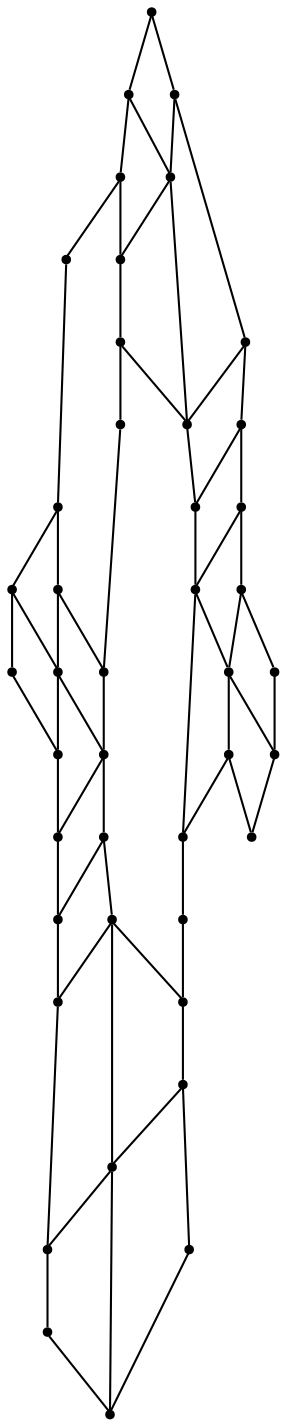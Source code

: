 graph {
  node [shape=point,comment="{\"directed\":false,\"doi\":\"10.1007/11618058_3\",\"figure\":\"4 (11)\"}"]

  v0 [pos="1223.4317405523257,1841.6928853175443"]
  v1 [pos="1218.3349609375,1855.1844840825997"]
  v2 [pos="1210.3585029069768,1831.05954384619"]
  v3 [pos="1206.1618413880815,1880.6094413579904"]
  v4 [pos="1207.845516896802,1844.4886133652333"]
  v5 [pos="1183.240911155523,1811.1720329107245"]
  v6 [pos="1204.528211300872,1866.317805208902"]
  v7 [pos="1181.89070221657,1827.9386446457509"]
  v8 [pos="1183.6743413880813,1873.7553522568348"]
  v9 [pos="1151.2349563953487,1926.0511324387196"]
  v10 [pos="1144.2795012718025,1781.1553563258453"]
  v11 [pos="1139.745367005814,1786.9469568710927"]
  v12 [pos="1109.3105014534883,1971.1011812668446"]
  v13 [pos="1101.479887354651,1755.705317415933"]
  v14 [pos="1085.235188045058,1761.405269859374"]
  v15 [pos="1121.8419831031974,1990.988723991454"]
  v16 [pos="1100.5130632267442,2009.4261731288236"]
  v17 [pos="1107.618527434593,1993.1761031927072"]
  v18 [pos="1064.631370367006,1981.442825553954"]
  v19 [pos="1087.4314316860466,2002.122045117756"]
  v20 [pos="1071.841042877907,1738.0720064621569"]
  v21 [pos="1088.835882994186,2017.892798342447"]
  v22 [pos="1075.1333257630813,2008.0761835556627"]
  v23 [pos="1039.9601221838664,1771.6886446457506"]
  v24 [pos="1058.6469204215116,1744.1428110581041"]
  v25 [pos="1048.8076058321221,1987.1553029200834"]
  v26 [pos="1055.9672488190406,1730.092835980793"]
  v27 [pos="1013.9844499454942,1951.576193728189"]
  v28 [pos="1037.072081667878,1753.2720491867665"]
  v29 [pos="1042.623117278343,1738.8261403224274"]
  v30 [pos="1009.5919626635175,1957.4720308762196"]
  v31 [pos="1017.4059161518894,1757.926202374836"]
  v32 [pos="1001.986393986192,1812.084508496662"]
  v33 [pos="979.7239076126452,1795.08443728898"]
  v34 [pos="974.9938521984012,1905.717778760334"]
  v35 [pos="973.7686296329941,1922.8887166163724"]
  v36 [pos="973.0018282158429,1859.342790204426"]
  v37 [pos="953.785753542878,1841.209467806558"]
  v38 [pos="951.3394735646801,1884.6178934555653"]
  v39 [pos="948.9556708757267,1898.938648460448"]
  v40 [pos="954.4733852652616,1861.4011690598134"]
  v41 [pos="941.9918854469475,1870.5594942551256"]
  v42 [pos="937.0774186954942,1885.7262219569488"]

  v0 -- v1 [id="-1",pos="1223.4317405523257,1841.6928853175443 1218.3349609375,1855.1844840825997 1218.3349609375,1855.1844840825997 1218.3349609375,1855.1844840825997"]
  v42 -- v41 [id="-2",pos="937.0774186954942,1885.7262219569488 941.9918854469475,1870.5594942551256 941.9918854469475,1870.5594942551256 941.9918854469475,1870.5594942551256"]
  v42 -- v39 [id="-5",pos="937.0774186954942,1885.7262219569488 948.9556708757267,1898.938648460448 948.9556708757267,1898.938648460448 948.9556708757267,1898.938648460448"]
  v41 -- v37 [id="-8",pos="941.9918854469475,1870.5594942551256 953.785753542878,1841.209467806558 953.785753542878,1841.209467806558 953.785753542878,1841.209467806558"]
  v41 -- v38 [id="-11",pos="941.9918854469475,1870.5594942551256 951.3394735646801,1884.6178934555653 951.3394735646801,1884.6178934555653 951.3394735646801,1884.6178934555653"]
  v39 -- v38 [id="-14",pos="948.9556708757267,1898.938648460448 951.3394735646801,1884.6178934555653 951.3394735646801,1884.6178934555653 951.3394735646801,1884.6178934555653"]
  v39 -- v35 [id="-17",pos="948.9556708757267,1898.938648460448 973.7686296329941,1922.8887166163724 973.7686296329941,1922.8887166163724 973.7686296329941,1922.8887166163724"]
  v38 -- v40 [id="-21",pos="951.3394735646801,1884.6178934555653 954.4733852652616,1861.4011690598134 954.4733852652616,1861.4011690598134 954.4733852652616,1861.4011690598134"]
  v38 -- v34 [id="-25",pos="951.3394735646801,1884.6178934555653 974.9938521984012,1905.717778760334 974.9938521984012,1905.717778760334 974.9938521984012,1905.717778760334"]
  v37 -- v40 [id="-30",pos="953.785753542878,1841.209467806558 954.4733852652616,1861.4011690598134 954.4733852652616,1861.4011690598134 954.4733852652616,1861.4011690598134"]
  v37 -- v33 [id="-32",pos="953.785753542878,1841.209467806558 979.7239076126452,1795.08443728898 979.7239076126452,1795.08443728898 979.7239076126452,1795.08443728898"]
  v40 -- v36 [id="-36",pos="954.4733852652616,1861.4011690598134 973.0018282158429,1859.342790204426 973.0018282158429,1859.342790204426 973.0018282158429,1859.342790204426"]
  v36 -- v34 [id="-43",pos="973.0018282158429,1859.342790204426 974.9938521984012,1905.717778760334 974.9938521984012,1905.717778760334 974.9938521984012,1905.717778760334"]
  v36 -- v32 [id="-44",pos="973.0018282158429,1859.342790204426 1001.986393986192,1812.084508496662 1001.986393986192,1812.084508496662 1001.986393986192,1812.084508496662"]
  v35 -- v34 [id="-45",pos="973.7686296329941,1922.8887166163724 974.9938521984012,1905.717778760334 974.9938521984012,1905.717778760334 974.9938521984012,1905.717778760334"]
  v35 -- v30 [id="-53",pos="973.7686296329941,1922.8887166163724 1009.5919626635175,1957.4720308762196 1009.5919626635175,1957.4720308762196 1009.5919626635175,1957.4720308762196"]
  v34 -- v27 [id="-57",pos="974.9938521984012,1905.717778760334 1013.9844499454942,1951.576193728189 1013.9844499454942,1951.576193728189 1013.9844499454942,1951.576193728189"]
  v33 -- v31 [id="-60",pos="979.7239076126452,1795.08443728898 1017.4059161518894,1757.926202374836 1017.4059161518894,1757.926202374836 1017.4059161518894,1757.926202374836"]
  v32 -- v23 [id="-64",pos="1001.986393986192,1812.084508496662 1039.9601221838664,1771.6886446457506 1039.9601221838664,1771.6886446457506 1039.9601221838664,1771.6886446457506"]
  v30 -- v27 [id="-68",pos="1009.5919626635175,1957.4720308762196 1013.9844499454942,1951.576193728189 1013.9844499454942,1951.576193728189 1013.9844499454942,1951.576193728189"]
  v30 -- v25 [id="-71",pos="1009.5919626635175,1957.4720308762196 1048.8076058321221,1987.1553029200834 1048.8076058321221,1987.1553029200834 1048.8076058321221,1987.1553029200834"]
  v27 -- v18 [id="-77",pos="1013.9844499454942,1951.576193728189 1064.631370367006,1981.442825553954 1064.631370367006,1981.442825553954 1064.631370367006,1981.442825553954"]
  v31 -- v29 [id="-80",pos="1017.4059161518894,1757.926202374836 1042.623117278343,1738.8261403224274 1042.623117278343,1738.8261403224274 1042.623117278343,1738.8261403224274"]
  v31 -- v28 [id="-82",pos="1017.4059161518894,1757.926202374836 1037.072081667878,1753.2720491867665 1037.072081667878,1753.2720491867665 1037.072081667878,1753.2720491867665"]
  v28 -- v23 [id="-87",pos="1037.072081667878,1753.2720491867665 1039.9601221838664,1771.6886446457506 1039.9601221838664,1771.6886446457506 1039.9601221838664,1771.6886446457506"]
  v28 -- v24 [id="-88",pos="1037.072081667878,1753.2720491867665 1058.6469204215116,1744.1428110581041 1058.6469204215116,1744.1428110581041 1058.6469204215116,1744.1428110581041"]
  v23 -- v14 [id="-95",pos="1039.9601221838664,1771.6886446457506 1085.235188045058,1761.405269859374 1085.235188045058,1761.405269859374 1085.235188045058,1761.405269859374"]
  v29 -- v26 [id="-98",pos="1042.623117278343,1738.8261403224274 1055.9672488190406,1730.092835980793 1055.9672488190406,1730.092835980793 1055.9672488190406,1730.092835980793"]
  v29 -- v24 [id="-101",pos="1042.623117278343,1738.8261403224274 1058.6469204215116,1744.1428110581041 1058.6469204215116,1744.1428110581041 1058.6469204215116,1744.1428110581041"]
  v25 -- v18 [id="-105",pos="1048.8076058321221,1987.1553029200834 1064.631370367006,1981.442825553954 1064.631370367006,1981.442825553954 1064.631370367006,1981.442825553954"]
  v25 -- v22 [id="-106",pos="1048.8076058321221,1987.1553029200834 1075.1333257630813,2008.0761835556627 1075.1333257630813,2008.0761835556627 1075.1333257630813,2008.0761835556627"]
  v26 -- v20 [id="-114",pos="1055.9672488190406,1730.092835980793 1071.841042877907,1738.0720064621569 1071.841042877907,1738.0720064621569 1071.841042877907,1738.0720064621569"]
  v24 -- v20 [id="-117",pos="1058.6469204215116,1744.1428110581041 1071.841042877907,1738.0720064621569 1071.841042877907,1738.0720064621569 1071.841042877907,1738.0720064621569"]
  v24 -- v14 [id="-118",pos="1058.6469204215116,1744.1428110581041 1085.235188045058,1761.405269859374 1085.235188045058,1761.405269859374 1085.235188045058,1761.405269859374"]
  v18 -- v19 [id="-125",pos="1064.631370367006,1981.442825553954 1087.4314316860466,2002.122045117756 1087.4314316860466,2002.122045117756 1087.4314316860466,2002.122045117756"]
  v18 -- v12 [id="-126",pos="1064.631370367006,1981.442825553954 1109.3105014534883,1971.1011812668446 1109.3105014534883,1971.1011812668446 1109.3105014534883,1971.1011812668446"]
  v20 -- v13 [id="-133",pos="1071.841042877907,1738.0720064621569 1101.479887354651,1755.705317415933 1101.479887354651,1755.705317415933 1101.479887354651,1755.705317415933"]
  v22 -- v19 [id="-137",pos="1075.1333257630813,2008.0761835556627 1087.4314316860466,2002.122045117756 1087.4314316860466,2002.122045117756 1087.4314316860466,2002.122045117756"]
  v22 -- v21 [id="-138",pos="1075.1333257630813,2008.0761835556627 1088.835882994186,2017.892798342447 1088.835882994186,2017.892798342447 1088.835882994186,2017.892798342447"]
  v14 -- v13 [id="-148",pos="1085.235188045058,1761.405269859374 1101.479887354651,1755.705317415933 1101.479887354651,1755.705317415933 1101.479887354651,1755.705317415933"]
  v14 -- v11 [id="-150",pos="1085.235188045058,1761.405269859374 1139.745367005814,1786.9469568710927 1139.745367005814,1786.9469568710927 1139.745367005814,1786.9469568710927"]
  v19 -- v17 [id="-155",pos="1087.4314316860466,2002.122045117756 1107.618527434593,1993.1761031927072 1107.618527434593,1993.1761031927072 1107.618527434593,1993.1761031927072"]
  v19 -- v16 [id="-156",pos="1087.4314316860466,2002.122045117756 1100.5130632267442,2009.4261731288236 1100.5130632267442,2009.4261731288236 1100.5130632267442,2009.4261731288236"]
  v21 -- v16 [id="-158",pos="1088.835882994186,2017.892798342447 1100.5130632267442,2009.4261731288236 1100.5130632267442,2009.4261731288236 1100.5130632267442,2009.4261731288236"]
  v16 -- v15 [id="-168",pos="1100.5130632267442,2009.4261731288236 1121.8419831031974,1990.988723991454 1121.8419831031974,1990.988723991454 1121.8419831031974,1990.988723991454"]
  v13 -- v10 [id="-171",pos="1101.479887354651,1755.705317415933 1144.2795012718025,1781.1553563258453 1144.2795012718025,1781.1553563258453 1144.2795012718025,1781.1553563258453"]
  v17 -- v12 [id="-174",pos="1107.618527434593,1993.1761031927072 1109.3105014534883,1971.1011812668446 1109.3105014534883,1971.1011812668446 1109.3105014534883,1971.1011812668446"]
  v17 -- v15 [id="-179",pos="1107.618527434593,1993.1761031927072 1121.8419831031974,1990.988723991454 1121.8419831031974,1990.988723991454 1121.8419831031974,1990.988723991454"]
  v12 -- v9 [id="-182",pos="1109.3105014534883,1971.1011812668446 1151.2349563953487,1926.0511324387196 1151.2349563953487,1926.0511324387196 1151.2349563953487,1926.0511324387196"]
  v11 -- v10 [id="-190",pos="1139.745367005814,1786.9469568710927 1144.2795012718025,1781.1553563258453 1144.2795012718025,1781.1553563258453 1144.2795012718025,1781.1553563258453"]
  v11 -- v7 [id="-193",pos="1139.745367005814,1786.9469568710927 1181.89070221657,1827.9386446457509 1181.89070221657,1827.9386446457509 1181.89070221657,1827.9386446457509"]
  v10 -- v5 [id="-199",pos="1144.2795012718025,1781.1553563258453 1183.240911155523,1811.1720329107245 1183.240911155523,1811.1720329107245 1183.240911155523,1811.1720329107245"]
  v9 -- v8 [id="-202",pos="1151.2349563953487,1926.0511324387196 1183.6743413880813,1873.7553522568348 1183.6743413880813,1873.7553522568348 1183.6743413880813,1873.7553522568348"]
  v7 -- v5 [id="-207",pos="1181.89070221657,1827.9386446457509 1183.240911155523,1811.1720329107245 1183.240911155523,1811.1720329107245 1183.240911155523,1811.1720329107245"]
  v7 -- v8 [id="-209",pos="1181.89070221657,1827.9386446457509 1183.6743413880813,1873.7553522568348 1183.6743413880813,1873.7553522568348 1183.6743413880813,1873.7553522568348"]
  v7 -- v4 [id="-216",pos="1181.89070221657,1827.9386446457509 1207.845516896802,1844.4886133652333 1207.845516896802,1844.4886133652333 1207.845516896802,1844.4886133652333"]
  v5 -- v2 [id="-221",pos="1183.240911155523,1811.1720329107245 1210.3585029069768,1831.05954384619 1210.3585029069768,1831.05954384619 1210.3585029069768,1831.05954384619"]
  v8 -- v6 [id="-222",pos="1183.6743413880813,1873.7553522568348 1204.528211300872,1866.317805208902 1204.528211300872,1866.317805208902 1204.528211300872,1866.317805208902"]
  v6 -- v4 [id="-227",pos="1204.528211300872,1866.317805208902 1207.845516896802,1844.4886133652333 1207.845516896802,1844.4886133652333 1207.845516896802,1844.4886133652333"]
  v6 -- v3 [id="-228",pos="1204.528211300872,1866.317805208902 1206.1618413880815,1880.6094413579904 1206.1618413880815,1880.6094413579904 1206.1618413880815,1880.6094413579904"]
  v3 -- v1 [id="-233",pos="1206.1618413880815,1880.6094413579904 1218.3349609375,1855.1844840825997 1218.3349609375,1855.1844840825997 1218.3349609375,1855.1844840825997"]
  v4 -- v2 [id="-237",pos="1207.845516896802,1844.4886133652333 1210.3585029069768,1831.05954384619 1210.3585029069768,1831.05954384619 1210.3585029069768,1831.05954384619"]
  v4 -- v1 [id="-242",pos="1207.845516896802,1844.4886133652333 1218.3349609375,1855.1844840825997 1218.3349609375,1855.1844840825997 1218.3349609375,1855.1844840825997"]
  v2 -- v0 [id="-247",pos="1210.3585029069768,1831.05954384619 1223.4317405523257,1841.6928853175443 1223.4317405523257,1841.6928853175443 1223.4317405523257,1841.6928853175443"]
}